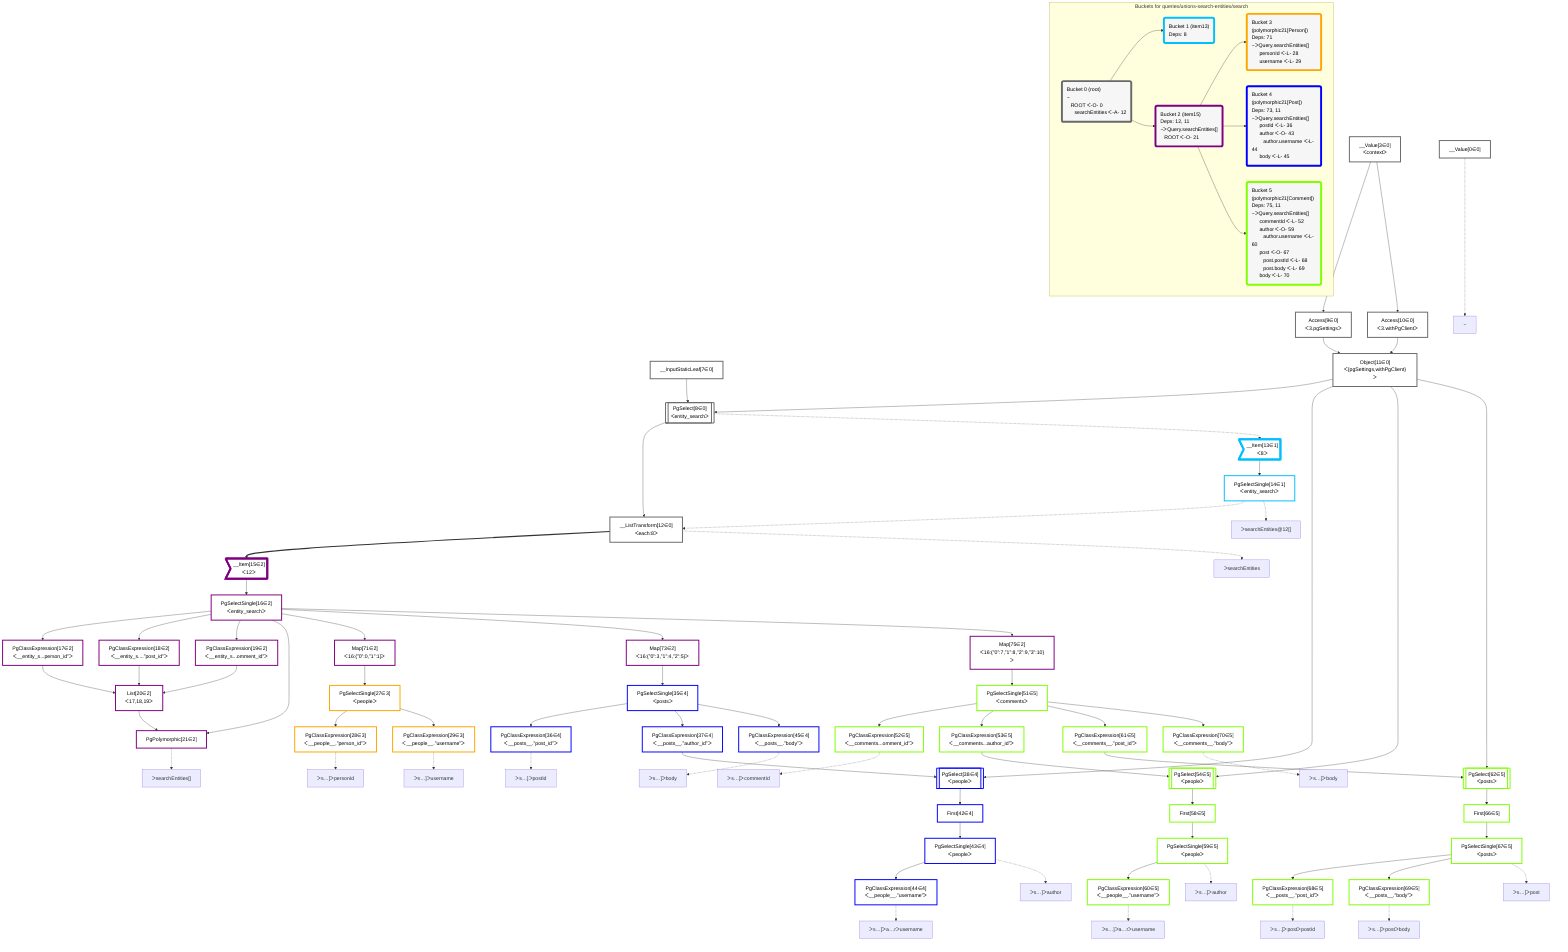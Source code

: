 graph TD
    classDef path fill:#eee,stroke:#000,color:#000
    classDef plan fill:#fff,stroke-width:3px,color:#000
    classDef itemplan fill:#fff,stroke-width:6px,color:#000
    classDef sideeffectplan fill:#f00,stroke-width:6px,color:#000
    classDef bucket fill:#f6f6f6,color:#000,stroke-width:6px,text-align:left


    %% define plans
    __Value0["__Value[0∈0]"]:::plan
    __Value3["__Value[3∈0]<br />ᐸcontextᐳ"]:::plan
    __InputStaticLeaf7["__InputStaticLeaf[7∈0]"]:::plan
    Access9["Access[9∈0]<br />ᐸ3.pgSettingsᐳ"]:::plan
    Access10["Access[10∈0]<br />ᐸ3.withPgClientᐳ"]:::plan
    Object11["Object[11∈0]<br />ᐸ{pgSettings,withPgClient}ᐳ"]:::plan
    PgSelect8[["PgSelect[8∈0]<br />ᐸentity_searchᐳ"]]:::plan
    __ListTransform12["__ListTransform[12∈0]<br />ᐸeach:8ᐳ"]:::plan
    __Item13>"__Item[13∈1]<br />ᐸ8ᐳ"]:::itemplan
    PgSelectSingle14["PgSelectSingle[14∈1]<br />ᐸentity_searchᐳ"]:::plan
    __Item15>"__Item[15∈2]<br />ᐸ12ᐳ"]:::itemplan
    PgSelectSingle16["PgSelectSingle[16∈2]<br />ᐸentity_searchᐳ"]:::plan
    PgClassExpression17["PgClassExpression[17∈2]<br />ᐸ__entity_s...person_id”ᐳ"]:::plan
    PgClassExpression18["PgClassExpression[18∈2]<br />ᐸ__entity_s....”post_id”ᐳ"]:::plan
    PgClassExpression19["PgClassExpression[19∈2]<br />ᐸ__entity_s...omment_id”ᐳ"]:::plan
    List20["List[20∈2]<br />ᐸ17,18,19ᐳ"]:::plan
    PgPolymorphic21["PgPolymorphic[21∈2]"]:::plan
    Map71["Map[71∈2]<br />ᐸ16:{”0”:0,”1”:1}ᐳ"]:::plan
    PgSelectSingle27["PgSelectSingle[27∈3]<br />ᐸpeopleᐳ"]:::plan
    PgClassExpression28["PgClassExpression[28∈3]<br />ᐸ__people__.”person_id”ᐳ"]:::plan
    PgClassExpression29["PgClassExpression[29∈3]<br />ᐸ__people__.”username”ᐳ"]:::plan
    Map73["Map[73∈2]<br />ᐸ16:{”0”:3,”1”:4,”2”:5}ᐳ"]:::plan
    PgSelectSingle35["PgSelectSingle[35∈4]<br />ᐸpostsᐳ"]:::plan
    PgClassExpression36["PgClassExpression[36∈4]<br />ᐸ__posts__.”post_id”ᐳ"]:::plan
    PgClassExpression37["PgClassExpression[37∈4]<br />ᐸ__posts__.”author_id”ᐳ"]:::plan
    PgSelect38[["PgSelect[38∈4]<br />ᐸpeopleᐳ"]]:::plan
    First42["First[42∈4]"]:::plan
    PgSelectSingle43["PgSelectSingle[43∈4]<br />ᐸpeopleᐳ"]:::plan
    PgClassExpression44["PgClassExpression[44∈4]<br />ᐸ__people__.”username”ᐳ"]:::plan
    PgClassExpression45["PgClassExpression[45∈4]<br />ᐸ__posts__.”body”ᐳ"]:::plan
    Map75["Map[75∈2]<br />ᐸ16:{”0”:7,”1”:8,”2”:9,”3”:10}ᐳ"]:::plan
    PgSelectSingle51["PgSelectSingle[51∈5]<br />ᐸcommentsᐳ"]:::plan
    PgClassExpression52["PgClassExpression[52∈5]<br />ᐸ__comments...omment_id”ᐳ"]:::plan
    PgClassExpression53["PgClassExpression[53∈5]<br />ᐸ__comments...author_id”ᐳ"]:::plan
    PgSelect54[["PgSelect[54∈5]<br />ᐸpeopleᐳ"]]:::plan
    First58["First[58∈5]"]:::plan
    PgSelectSingle59["PgSelectSingle[59∈5]<br />ᐸpeopleᐳ"]:::plan
    PgClassExpression60["PgClassExpression[60∈5]<br />ᐸ__people__.”username”ᐳ"]:::plan
    PgClassExpression61["PgClassExpression[61∈5]<br />ᐸ__comments__.”post_id”ᐳ"]:::plan
    PgSelect62[["PgSelect[62∈5]<br />ᐸpostsᐳ"]]:::plan
    First66["First[66∈5]"]:::plan
    PgSelectSingle67["PgSelectSingle[67∈5]<br />ᐸpostsᐳ"]:::plan
    PgClassExpression68["PgClassExpression[68∈5]<br />ᐸ__posts__.”post_id”ᐳ"]:::plan
    PgClassExpression69["PgClassExpression[69∈5]<br />ᐸ__posts__.”body”ᐳ"]:::plan
    PgClassExpression70["PgClassExpression[70∈5]<br />ᐸ__comments__.”body”ᐳ"]:::plan

    %% plan dependencies
    __Value3 --> Access9
    __Value3 --> Access10
    Access9 & Access10 --> Object11
    Object11 & __InputStaticLeaf7 --> PgSelect8
    PgSelect8 --> __ListTransform12
    PgSelectSingle14 -.-> __ListTransform12
    PgSelect8 -.-> __Item13
    __Item13 --> PgSelectSingle14
    __ListTransform12 ==> __Item15
    __Item15 --> PgSelectSingle16
    PgSelectSingle16 --> PgClassExpression17
    PgSelectSingle16 --> PgClassExpression18
    PgSelectSingle16 --> PgClassExpression19
    PgClassExpression17 & PgClassExpression18 & PgClassExpression19 --> List20
    PgSelectSingle16 & List20 --> PgPolymorphic21
    PgSelectSingle16 --> Map71
    Map71 --> PgSelectSingle27
    PgSelectSingle27 --> PgClassExpression28
    PgSelectSingle27 --> PgClassExpression29
    PgSelectSingle16 --> Map73
    Map73 --> PgSelectSingle35
    PgSelectSingle35 --> PgClassExpression36
    PgSelectSingle35 --> PgClassExpression37
    Object11 & PgClassExpression37 --> PgSelect38
    PgSelect38 --> First42
    First42 --> PgSelectSingle43
    PgSelectSingle43 --> PgClassExpression44
    PgSelectSingle35 --> PgClassExpression45
    PgSelectSingle16 --> Map75
    Map75 --> PgSelectSingle51
    PgSelectSingle51 --> PgClassExpression52
    PgSelectSingle51 --> PgClassExpression53
    Object11 & PgClassExpression53 --> PgSelect54
    PgSelect54 --> First58
    First58 --> PgSelectSingle59
    PgSelectSingle59 --> PgClassExpression60
    PgSelectSingle51 --> PgClassExpression61
    Object11 & PgClassExpression61 --> PgSelect62
    PgSelect62 --> First66
    First66 --> PgSelectSingle67
    PgSelectSingle67 --> PgClassExpression68
    PgSelectSingle67 --> PgClassExpression69
    PgSelectSingle51 --> PgClassExpression70

    %% plan-to-path relationships
    P0["~"]
    __Value0 -.-> P0
    P12["ᐳsearchEntities"]
    __ListTransform12 -.-> P12
    P14["ᐳsearchEntities@12[]"]
    PgSelectSingle14 -.-> P14
    P21["ᐳsearchEntities[]"]
    PgPolymorphic21 -.-> P21
    P28["ᐳs…]ᐳpersonId"]
    PgClassExpression28 -.-> P28
    P29["ᐳs…]ᐳusername"]
    PgClassExpression29 -.-> P29
    P36["ᐳs…]ᐳpostId"]
    PgClassExpression36 -.-> P36
    P43["ᐳs…]ᐳauthor"]
    PgSelectSingle43 -.-> P43
    P44["ᐳs…]ᐳa…rᐳusername"]
    PgClassExpression44 -.-> P44
    P45["ᐳs…]ᐳbody"]
    PgClassExpression45 -.-> P45
    P52["ᐳs…]ᐳcommentId"]
    PgClassExpression52 -.-> P52
    P59["ᐳs…]ᐳauthor"]
    PgSelectSingle59 -.-> P59
    P60["ᐳs…]ᐳa…rᐳusername"]
    PgClassExpression60 -.-> P60
    P67["ᐳs…]ᐳpost"]
    PgSelectSingle67 -.-> P67
    P68["ᐳs…]ᐳpostᐳpostId"]
    PgClassExpression68 -.-> P68
    P69["ᐳs…]ᐳpostᐳbody"]
    PgClassExpression69 -.-> P69
    P70["ᐳs…]ᐳbody"]
    PgClassExpression70 -.-> P70

    subgraph "Buckets for queries/unions-search-entities/search"
    Bucket0("Bucket 0 (root)<br />~<br />⠀ROOT ᐸ-O- 0<br />⠀⠀searchEntities ᐸ-A- 12"):::bucket
    classDef bucket0 stroke:#696969
    class Bucket0,__Value0,__Value3,__InputStaticLeaf7,PgSelect8,Access9,Access10,Object11,__ListTransform12 bucket0
    Bucket1("Bucket 1 (item13)<br />Deps: 8"):::bucket
    classDef bucket1 stroke:#00bfff
    class Bucket1,__Item13,PgSelectSingle14 bucket1
    Bucket2("Bucket 2 (item15)<br />Deps: 12, 11<br />~ᐳQuery.searchEntities[]<br />⠀ROOT ᐸ-O- 21"):::bucket
    classDef bucket2 stroke:#7f007f
    class Bucket2,__Item15,PgSelectSingle16,PgClassExpression17,PgClassExpression18,PgClassExpression19,List20,PgPolymorphic21,Map71,Map73,Map75 bucket2
    Bucket3("Bucket 3 (polymorphic21[Person])<br />Deps: 71<br />~ᐳQuery.searchEntities[]<br />⠀⠀personId ᐸ-L- 28<br />⠀⠀username ᐸ-L- 29"):::bucket
    classDef bucket3 stroke:#ffa500
    class Bucket3,PgSelectSingle27,PgClassExpression28,PgClassExpression29 bucket3
    Bucket4("Bucket 4 (polymorphic21[Post])<br />Deps: 73, 11<br />~ᐳQuery.searchEntities[]<br />⠀⠀postId ᐸ-L- 36<br />⠀⠀author ᐸ-O- 43<br />⠀⠀⠀author.username ᐸ-L- 44<br />⠀⠀body ᐸ-L- 45"):::bucket
    classDef bucket4 stroke:#0000ff
    class Bucket4,PgSelectSingle35,PgClassExpression36,PgClassExpression37,PgSelect38,First42,PgSelectSingle43,PgClassExpression44,PgClassExpression45 bucket4
    Bucket5("Bucket 5 (polymorphic21[Comment])<br />Deps: 75, 11<br />~ᐳQuery.searchEntities[]<br />⠀⠀commentId ᐸ-L- 52<br />⠀⠀author ᐸ-O- 59<br />⠀⠀⠀author.username ᐸ-L- 60<br />⠀⠀post ᐸ-O- 67<br />⠀⠀⠀post.postId ᐸ-L- 68<br />⠀⠀⠀post.body ᐸ-L- 69<br />⠀⠀body ᐸ-L- 70"):::bucket
    classDef bucket5 stroke:#7fff00
    class Bucket5,PgSelectSingle51,PgClassExpression52,PgClassExpression53,PgSelect54,First58,PgSelectSingle59,PgClassExpression60,PgClassExpression61,PgSelect62,First66,PgSelectSingle67,PgClassExpression68,PgClassExpression69,PgClassExpression70 bucket5
    Bucket0 --> Bucket1 & Bucket2
    Bucket2 --> Bucket3 & Bucket4 & Bucket5
    end
